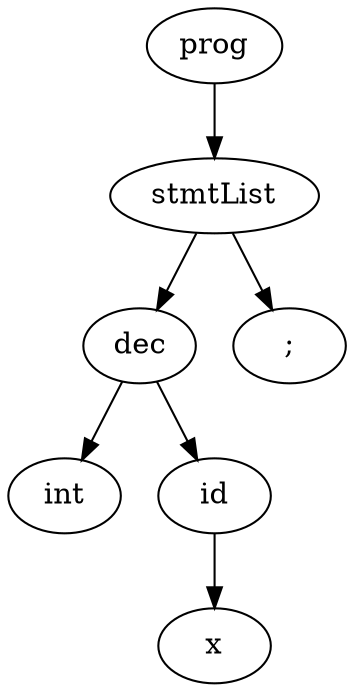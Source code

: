 
digraph "three_x_plus_1"
{
struct1 [label="prog"]
struct2 [label="stmtList"]
struct3 [label="dec"]
struct4 [label="int"]
struct3->struct4
struct5 [label="id"]
struct6 [label="x"]
struct5->struct6
struct3->struct5
struct2->struct3
struct7 [label=";"]
struct2->struct7
struct1->struct2
}